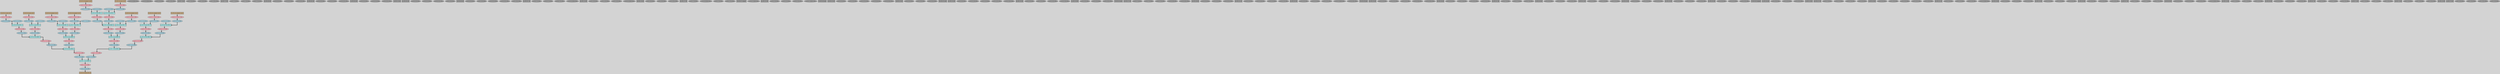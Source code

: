 digraph {
graph [bgcolor=lightgray];
 node [style=filled, fontname="times-bold", penwidth=2];
 edge [penwidth=4]; 
 splines=ortho;
LS_w32_c0_r0_memport_Load_6 [shape="rectangle" width=0.5 fontsize=12 fillcolor="#D2B48C" pos="0,0!"]
LS_w32_c0_r0_memport_inPinA [shape="oval" width=0.1 fontsize=10 fillcolor="#A9A9A9" pos="-1.3,1.3!"]
LS_w32_c0_r3_memport_inPinA [shape="oval" width=0.1 fontsize=10 fillcolor="#A9A9A9" pos="-1.3,19.3!"]
pe_w32_c1_r2_alu_inPinB [shape="oval" width=0.1 fontsize=10 fillcolor="#A9A9A9" pos="7.3,13.3!"]
pe_w32_c7_r4_alu_inPinB [shape="oval" width=0.1 fontsize=10 fillcolor="#ADD8E6" pos="43.3,25.3!"]
pe_w32_c7_r4_alu_outPinA [shape="oval" width=0.1 fontsize=10 fillcolor="#FFB6C1" pos="42,22!"]
pe_w32_c1_r2_alu_outPinA [shape="oval" width=0.1 fontsize=10 fillcolor="#A9A9A9" pos="6,10!"]
pe_w32_c7_r5_alu_FADD_25 [shape="rectangle" width=0.5 fontsize=12 fillcolor="#AFEEEE" pos="42,30!"]
pe_w32_c7_r5_alu_inPinA [shape="oval" width=0.1 fontsize=10 fillcolor="#ADD8E6" pos="40.7,31.3!"]
pe_w32_c7_r5_alu_inPinB [shape="oval" width=0.1 fontsize=10 fillcolor="#ADD8E6" pos="43.3,31.3!"]
pe_w32_c7_r5_alu_outPinA [shape="oval" width=0.1 fontsize=10 fillcolor="#FFB6C1" pos="42,28!"]
pe_w32_c7_r6_alu [shape="rectangle" width=0.5 fontsize=12 fillcolor="#A9A9A9" pos="42,36!"]
pe_w32_c7_r6_alu_inPinA [shape="oval" width=0.1 fontsize=10 fillcolor="#A9A9A9" pos="40.7,37.3!"]
pe_w32_c7_r6_alu_inPinB [shape="oval" width=0.1 fontsize=10 fillcolor="#A9A9A9" pos="43.3,37.3!"]
pe_w32_c7_r6_alu_outPinA [shape="oval" width=0.1 fontsize=10 fillcolor="#A9A9A9" pos="42,34!"]
pe_w32_c7_r7_alu [shape="rectangle" width=0.5 fontsize=12 fillcolor="#A9A9A9" pos="42,42!"]
pe_w32_c7_r7_alu_inPinA [shape="oval" width=0.1 fontsize=10 fillcolor="#A9A9A9" pos="40.7,43.3!"]
pe_w32_c7_r7_alu_inPinB [shape="oval" width=0.1 fontsize=10 fillcolor="#A9A9A9" pos="43.3,43.3!"]
pe_w32_c7_r7_alu_outPinA [shape="oval" width=0.1 fontsize=10 fillcolor="#A9A9A9" pos="42,40!"]
pe_w32_c8_r0_alu [shape="rectangle" width=0.5 fontsize=12 fillcolor="#A9A9A9" pos="48,0!"]
pe_w32_c8_r0_alu_inPinA [shape="oval" width=0.1 fontsize=10 fillcolor="#A9A9A9" pos="46.7,1.3!"]
pe_w32_c8_r0_alu_inPinB [shape="oval" width=0.1 fontsize=10 fillcolor="#A9A9A9" pos="49.3,1.3!"]
pe_w32_c8_r0_alu_outPinA [shape="oval" width=0.1 fontsize=10 fillcolor="#A9A9A9" pos="48,-2!"]
pe_w32_c8_r1_alu_FMUL_9 [shape="rectangle" width=0.5 fontsize=12 fillcolor="#AFEEEE" pos="48,6!"]
pe_w32_c8_r1_alu_inPinA [shape="oval" width=0.1 fontsize=10 fillcolor="#ADD8E6" pos="46.7,7.3!"]
pe_w32_c8_r1_alu_inPinB [shape="oval" width=0.1 fontsize=10 fillcolor="#ADD8E6" pos="49.3,7.3!"]
pe_w32_c8_r1_alu_outPinA [shape="oval" width=0.1 fontsize=10 fillcolor="#FFB6C1" pos="48,4!"]
LS_w32_c0_r3_memport_outPinA [shape="oval" width=0.1 fontsize=10 fillcolor="#FFB6C1" pos="0,16!"]
pe_w32_c8_r2_alu [shape="rectangle" width=0.5 fontsize=12 fillcolor="#A9A9A9" pos="48,12!"]
pe_w32_c8_r2_alu_inPinA [shape="oval" width=0.1 fontsize=10 fillcolor="#A9A9A9" pos="46.7,13.3!"]
pe_w32_c8_r2_alu_inPinB [shape="oval" width=0.1 fontsize=10 fillcolor="#A9A9A9" pos="49.3,13.3!"]
pe_w32_c8_r2_alu_outPinA [shape="oval" width=0.1 fontsize=10 fillcolor="#A9A9A9" pos="48,10!"]
pe_w32_c8_r3_alu_FMUL_16 [shape="rectangle" width=0.5 fontsize=12 fillcolor="#AFEEEE" pos="48,18!"]
pe_w32_c8_r3_alu_inPinA [shape="oval" width=0.1 fontsize=10 fillcolor="#ADD8E6" pos="46.7,19.3!"]
pe_w32_c8_r3_alu_inPinB [shape="oval" width=0.1 fontsize=10 fillcolor="#ADD8E6" pos="49.3,19.3!"]
pe_w32_c8_r3_alu_outPinA [shape="oval" width=0.1 fontsize=10 fillcolor="#FFB6C1" pos="48,16!"]
pe_w32_c8_r4_alu [shape="rectangle" width=0.5 fontsize=12 fillcolor="#A9A9A9" pos="48,24!"]
pe_w32_c8_r4_alu_inPinA [shape="oval" width=0.1 fontsize=10 fillcolor="#A9A9A9" pos="46.7,25.3!"]
pe_w32_c8_r4_alu_inPinB [shape="oval" width=0.1 fontsize=10 fillcolor="#A9A9A9" pos="49.3,25.3!"]
pe_w32_c8_r4_alu_outPinA [shape="oval" width=0.1 fontsize=10 fillcolor="#A9A9A9" pos="48,22!"]
pe_w32_c1_r3_alu [shape="rectangle" width=0.5 fontsize=12 fillcolor="#A9A9A9" pos="6,18!"]
pe_w32_c8_r5_alu [shape="rectangle" width=0.5 fontsize=12 fillcolor="#A9A9A9" pos="48,30!"]
pe_w32_c8_r5_alu_inPinA [shape="oval" width=0.1 fontsize=10 fillcolor="#A9A9A9" pos="46.7,31.3!"]
pe_w32_c8_r5_alu_inPinB [shape="oval" width=0.1 fontsize=10 fillcolor="#A9A9A9" pos="49.3,31.3!"]
pe_w32_c8_r5_alu_outPinA [shape="oval" width=0.1 fontsize=10 fillcolor="#A9A9A9" pos="48,28!"]
pe_w32_c1_r3_alu_inPinA [shape="oval" width=0.1 fontsize=10 fillcolor="#A9A9A9" pos="4.7,19.3!"]
pe_w32_c8_r6_alu [shape="rectangle" width=0.5 fontsize=12 fillcolor="#A9A9A9" pos="48,36!"]
pe_w32_c8_r6_alu_inPinA [shape="oval" width=0.1 fontsize=10 fillcolor="#A9A9A9" pos="46.7,37.3!"]
pe_w32_c1_r3_alu_inPinB [shape="oval" width=0.1 fontsize=10 fillcolor="#A9A9A9" pos="7.3,19.3!"]
pe_w32_c8_r6_alu_inPinB [shape="oval" width=0.1 fontsize=10 fillcolor="#A9A9A9" pos="49.3,37.3!"]
pe_w32_c8_r6_alu_outPinA [shape="oval" width=0.1 fontsize=10 fillcolor="#A9A9A9" pos="48,34!"]
pe_w32_c1_r3_alu_outPinA [shape="oval" width=0.1 fontsize=10 fillcolor="#A9A9A9" pos="6,16!"]
pe_w32_c8_r7_alu [shape="rectangle" width=0.5 fontsize=12 fillcolor="#A9A9A9" pos="48,42!"]
pe_w32_c8_r7_alu_inPinA [shape="oval" width=0.1 fontsize=10 fillcolor="#A9A9A9" pos="46.7,43.3!"]
pe_w32_c8_r7_alu_inPinB [shape="oval" width=0.1 fontsize=10 fillcolor="#A9A9A9" pos="49.3,43.3!"]
pe_w32_c8_r7_alu_outPinA [shape="oval" width=0.1 fontsize=10 fillcolor="#A9A9A9" pos="48,40!"]
LS_w32_c0_r4_memport_Load_5 [shape="rectangle" width=0.5 fontsize=12 fillcolor="#D2B48C" pos="0,24!"]
LS_w32_c0_r4_memport_inPinA [shape="oval" width=0.1 fontsize=10 fillcolor="#A9A9A9" pos="-1.3,25.3!"]
pe_w32_c1_r4_alu [shape="rectangle" width=0.5 fontsize=12 fillcolor="#A9A9A9" pos="6,24!"]
pe_w32_c1_r4_alu_inPinA [shape="oval" width=0.1 fontsize=10 fillcolor="#A9A9A9" pos="4.7,25.3!"]
pe_w32_c1_r4_alu_inPinB [shape="oval" width=0.1 fontsize=10 fillcolor="#A9A9A9" pos="7.3,25.3!"]
pe_w32_c1_r4_alu_outPinA [shape="oval" width=0.1 fontsize=10 fillcolor="#A9A9A9" pos="6,22!"]
LS_w32_c0_r4_memport_outPinA [shape="oval" width=0.1 fontsize=10 fillcolor="#FFB6C1" pos="0,22!"]
LS_w32_c0_r5_memport_Load_0 [shape="rectangle" width=0.5 fontsize=12 fillcolor="#D2B48C" pos="0,30!"]
pe_w32_c1_r5_alu_FMUL_13 [shape="rectangle" width=0.5 fontsize=12 fillcolor="#AFEEEE" pos="6,30!"]
pe_w32_c1_r5_alu_inPinA [shape="oval" width=0.1 fontsize=10 fillcolor="#ADD8E6" pos="4.7,31.3!"]
pe_w32_c1_r5_alu_inPinB [shape="oval" width=0.1 fontsize=10 fillcolor="#ADD8E6" pos="7.3,31.3!"]
pe_w32_c1_r5_alu_outPinA [shape="oval" width=0.1 fontsize=10 fillcolor="#FFB6C1" pos="6,28!"]
LS_w32_c0_r5_memport_inPinA [shape="oval" width=0.1 fontsize=10 fillcolor="#A9A9A9" pos="-1.3,31.3!"]
LS_w32_c0_r5_memport_outPinA [shape="oval" width=0.1 fontsize=10 fillcolor="#FFB6C1" pos="0,28!"]
pe_w32_c1_r6_alu [shape="rectangle" width=0.5 fontsize=12 fillcolor="#A9A9A9" pos="6,36!"]
pe_w32_c1_r6_alu_inPinA [shape="oval" width=0.1 fontsize=10 fillcolor="#A9A9A9" pos="4.7,37.3!"]
pe_w32_c1_r6_alu_inPinB [shape="oval" width=0.1 fontsize=10 fillcolor="#A9A9A9" pos="7.3,37.3!"]
pe_w32_c1_r6_alu_outPinA [shape="oval" width=0.1 fontsize=10 fillcolor="#A9A9A9" pos="6,34!"]
LS_w32_c0_r6_memport_Load_2 [shape="rectangle" width=0.5 fontsize=12 fillcolor="#D2B48C" pos="0,36!"]
pe_w32_c1_r7_alu [shape="rectangle" width=0.5 fontsize=12 fillcolor="#A9A9A9" pos="6,42!"]
pe_w32_c1_r7_alu_inPinA [shape="oval" width=0.1 fontsize=10 fillcolor="#A9A9A9" pos="4.7,43.3!"]
LS_w32_c0_r6_memport_inPinA [shape="oval" width=0.1 fontsize=10 fillcolor="#A9A9A9" pos="-1.3,37.3!"]
pe_w32_c1_r7_alu_inPinB [shape="oval" width=0.1 fontsize=10 fillcolor="#A9A9A9" pos="7.3,43.3!"]
pe_w32_c1_r7_alu_outPinA [shape="oval" width=0.1 fontsize=10 fillcolor="#A9A9A9" pos="6,40!"]
LS_w32_c0_r0_memport_outPinA [shape="oval" width=0.1 fontsize=10 fillcolor="#FFB6C1" pos="0,-2!"]
LS_w32_c0_r6_memport_outPinA [shape="oval" width=0.1 fontsize=10 fillcolor="#FFB6C1" pos="0,34!"]
pe_w32_c2_r0_alu_FMUL_12 [shape="rectangle" width=0.5 fontsize=12 fillcolor="#AFEEEE" pos="12,0!"]
pe_w32_c2_r0_alu_inPinA [shape="oval" width=0.1 fontsize=10 fillcolor="#ADD8E6" pos="10.7,1.3!"]
pe_w32_c2_r0_alu_inPinB [shape="oval" width=0.1 fontsize=10 fillcolor="#ADD8E6" pos="13.3,1.3!"]
pe_w32_c2_r0_alu_outPinA [shape="oval" width=0.1 fontsize=10 fillcolor="#FFB6C1" pos="12,-2!"]
LS_w32_c0_r7_memport [shape="rectangle" width=0.5 fontsize=12 fillcolor="#A9A9A9" pos="0,42!"]
LS_w32_c0_r7_memport_inPinA [shape="oval" width=0.1 fontsize=10 fillcolor="#A9A9A9" pos="-1.3,43.3!"]
pe_w32_c2_r1_alu [shape="rectangle" width=0.5 fontsize=12 fillcolor="#A9A9A9" pos="12,6!"]
pe_w32_c2_r1_alu_inPinA [shape="oval" width=0.1 fontsize=10 fillcolor="#A9A9A9" pos="10.7,7.3!"]
pe_w32_c2_r1_alu_inPinB [shape="oval" width=0.1 fontsize=10 fillcolor="#A9A9A9" pos="13.3,7.3!"]
pe_w32_c2_r1_alu_outPinA [shape="oval" width=0.1 fontsize=10 fillcolor="#A9A9A9" pos="12,4!"]
LS_w32_c0_r7_memport_outPinA [shape="oval" width=0.1 fontsize=10 fillcolor="#A9A9A9" pos="0,40!"]
LS_w32_c9_r0_mem [shape="rectangle" width=0.5 fontsize=12 fillcolor="#A9A9A9" pos="54,0!"]
pe_w32_c2_r2_alu [shape="rectangle" width=0.5 fontsize=12 fillcolor="#A9A9A9" pos="12,12!"]
pe_w32_c2_r2_alu_inPinA [shape="oval" width=0.1 fontsize=10 fillcolor="#A9A9A9" pos="10.7,13.3!"]
pe_w32_c2_r2_alu_inPinB [shape="oval" width=0.1 fontsize=10 fillcolor="#A9A9A9" pos="13.3,13.3!"]
pe_w32_c2_r2_alu_outPinA [shape="oval" width=0.1 fontsize=10 fillcolor="#A9A9A9" pos="12,10!"]
LS_w32_c9_r0_mem_inPinA [shape="oval" width=0.1 fontsize=10 fillcolor="#A9A9A9" pos="52.7,1.3!"]
LS_w32_c9_r0_mem_outPinA [shape="oval" width=0.1 fontsize=10 fillcolor="#A9A9A9" pos="54,-2!"]
pe_w32_c2_r3_alu [shape="rectangle" width=0.5 fontsize=12 fillcolor="#A9A9A9" pos="12,18!"]
pe_w32_c2_r3_alu_inPinA [shape="oval" width=0.1 fontsize=10 fillcolor="#A9A9A9" pos="10.7,19.3!"]
pe_w32_c2_r3_alu_inPinB [shape="oval" width=0.1 fontsize=10 fillcolor="#A9A9A9" pos="13.3,19.3!"]
pe_w32_c2_r3_alu_outPinA [shape="oval" width=0.1 fontsize=10 fillcolor="#A9A9A9" pos="12,16!"]
LS_w32_c9_r1_mem [shape="rectangle" width=0.5 fontsize=12 fillcolor="#A9A9A9" pos="54,6!"]
pe_w32_c2_r4_alu [shape="rectangle" width=0.5 fontsize=12 fillcolor="#A9A9A9" pos="12,24!"]
pe_w32_c2_r4_alu_inPinA [shape="oval" width=0.1 fontsize=10 fillcolor="#A9A9A9" pos="10.7,25.3!"]
LS_w32_c9_r1_mem_inPinA [shape="oval" width=0.1 fontsize=10 fillcolor="#A9A9A9" pos="52.7,7.3!"]
pe_w32_c2_r4_alu_inPinB [shape="oval" width=0.1 fontsize=10 fillcolor="#A9A9A9" pos="13.3,25.3!"]
pe_w32_c2_r4_alu_outPinA [shape="oval" width=0.1 fontsize=10 fillcolor="#A9A9A9" pos="12,22!"]
LS_w32_c9_r1_mem_outPinA [shape="oval" width=0.1 fontsize=10 fillcolor="#A9A9A9" pos="54,4!"]
pe_w32_c2_r5_alu [shape="rectangle" width=0.5 fontsize=12 fillcolor="#A9A9A9" pos="12,30!"]
pe_w32_c2_r5_alu_inPinA [shape="oval" width=0.1 fontsize=10 fillcolor="#A9A9A9" pos="10.7,31.3!"]
pe_w32_c2_r5_alu_inPinB [shape="oval" width=0.1 fontsize=10 fillcolor="#A9A9A9" pos="13.3,31.3!"]
pe_w32_c2_r5_alu_outPinA [shape="oval" width=0.1 fontsize=10 fillcolor="#A9A9A9" pos="12,28!"]
LS_w32_c0_r1_memport_Load_3 [shape="rectangle" width=0.5 fontsize=12 fillcolor="#D2B48C" pos="0,6!"]
LS_w32_c9_r2_mem_Load_4 [shape="rectangle" width=0.5 fontsize=12 fillcolor="#D2B48C" pos="54,12!"]
LS_w32_c9_r2_mem_inPinA [shape="oval" width=0.1 fontsize=10 fillcolor="#A9A9A9" pos="52.7,13.3!"]
pe_w32_c2_r6_alu [shape="rectangle" width=0.5 fontsize=12 fillcolor="#A9A9A9" pos="12,36!"]
pe_w32_c2_r6_alu_inPinA [shape="oval" width=0.1 fontsize=10 fillcolor="#A9A9A9" pos="10.7,37.3!"]
pe_w32_c2_r6_alu_inPinB [shape="oval" width=0.1 fontsize=10 fillcolor="#A9A9A9" pos="13.3,37.3!"]
pe_w32_c2_r6_alu_outPinA [shape="oval" width=0.1 fontsize=10 fillcolor="#A9A9A9" pos="12,34!"]
LS_w32_c9_r2_mem_outPinA [shape="oval" width=0.1 fontsize=10 fillcolor="#FFB6C1" pos="54,10!"]
LS_w32_c9_r3_mem [shape="rectangle" width=0.5 fontsize=12 fillcolor="#A9A9A9" pos="54,18!"]
pe_w32_c2_r7_alu [shape="rectangle" width=0.5 fontsize=12 fillcolor="#A9A9A9" pos="12,42!"]
pe_w32_c2_r7_alu_inPinA [shape="oval" width=0.1 fontsize=10 fillcolor="#A9A9A9" pos="10.7,43.3!"]
pe_w32_c2_r7_alu_inPinB [shape="oval" width=0.1 fontsize=10 fillcolor="#A9A9A9" pos="13.3,43.3!"]
pe_w32_c2_r7_alu_outPinA [shape="oval" width=0.1 fontsize=10 fillcolor="#A9A9A9" pos="12,40!"]
LS_w32_c9_r3_mem_inPinA [shape="oval" width=0.1 fontsize=10 fillcolor="#A9A9A9" pos="52.7,19.3!"]
LS_w32_c9_r3_mem_outPinA [shape="oval" width=0.1 fontsize=10 fillcolor="#A9A9A9" pos="54,16!"]
pe_w32_c3_r0_alu [shape="rectangle" width=0.5 fontsize=12 fillcolor="#A9A9A9" pos="18,0!"]
pe_w32_c3_r0_alu_inPinA [shape="oval" width=0.1 fontsize=10 fillcolor="#A9A9A9" pos="16.7,1.3!"]
pe_w32_c3_r0_alu_inPinB [shape="oval" width=0.1 fontsize=10 fillcolor="#A9A9A9" pos="19.3,1.3!"]
pe_w32_c3_r0_alu_outPinA [shape="oval" width=0.1 fontsize=10 fillcolor="#A9A9A9" pos="18,-2!"]
LS_w32_c9_r4_mem_Load_8 [shape="rectangle" width=0.5 fontsize=12 fillcolor="#D2B48C" pos="54,24!"]
pe_w32_c3_r1_alu [shape="rectangle" width=0.5 fontsize=12 fillcolor="#A9A9A9" pos="18,6!"]
pe_w32_c3_r1_alu_inPinA [shape="oval" width=0.1 fontsize=10 fillcolor="#A9A9A9" pos="16.7,7.3!"]
LS_w32_c9_r4_mem_inPinA [shape="oval" width=0.1 fontsize=10 fillcolor="#A9A9A9" pos="52.7,25.3!"]
pe_w32_c3_r1_alu_inPinB [shape="oval" width=0.1 fontsize=10 fillcolor="#A9A9A9" pos="19.3,7.3!"]
pe_w32_c3_r1_alu_outPinA [shape="oval" width=0.1 fontsize=10 fillcolor="#A9A9A9" pos="18,4!"]
LS_w32_c9_r4_mem_outPinA [shape="oval" width=0.1 fontsize=10 fillcolor="#FFB6C1" pos="54,22!"]
pe_w32_c3_r2_alu [shape="rectangle" width=0.5 fontsize=12 fillcolor="#A9A9A9" pos="18,12!"]
pe_w32_c3_r2_alu_inPinA [shape="oval" width=0.1 fontsize=10 fillcolor="#A9A9A9" pos="16.7,13.3!"]
pe_w32_c3_r2_alu_inPinB [shape="oval" width=0.1 fontsize=10 fillcolor="#A9A9A9" pos="19.3,13.3!"]
pe_w32_c3_r2_alu_outPinA [shape="oval" width=0.1 fontsize=10 fillcolor="#A9A9A9" pos="18,10!"]
LS_w32_c9_r5_mem_Store_26 [shape="rectangle" width=0.5 fontsize=12 fillcolor="#D2B48C" pos="54,30!"]
LS_w32_c0_r1_memport_inPinA [shape="oval" width=0.1 fontsize=10 fillcolor="#A9A9A9" pos="-1.3,7.3!"]
LS_w32_c9_r5_mem_inPinA [shape="oval" width=0.1 fontsize=10 fillcolor="#ADD8E6" pos="52.7,31.3!"]
pe_w32_c3_r3_alu_FMUL_15 [shape="rectangle" width=0.5 fontsize=12 fillcolor="#AFEEEE" pos="18,18!"]
pe_w32_c3_r3_alu_inPinA [shape="oval" width=0.1 fontsize=10 fillcolor="#ADD8E6" pos="16.7,19.3!"]
pe_w32_c3_r3_alu_inPinB [shape="oval" width=0.1 fontsize=10 fillcolor="#ADD8E6" pos="19.3,19.3!"]
pe_w32_c3_r3_alu_outPinA [shape="oval" width=0.1 fontsize=10 fillcolor="#FFB6C1" pos="18,16!"]
LS_w32_c9_r5_mem_outPinA [shape="oval" width=0.1 fontsize=10 fillcolor="#A9A9A9" pos="54,28!"]
LS_w32_c9_r6_mem [shape="rectangle" width=0.5 fontsize=12 fillcolor="#A9A9A9" pos="54,36!"]
pe_w32_c3_r4_alu [shape="rectangle" width=0.5 fontsize=12 fillcolor="#A9A9A9" pos="18,24!"]
pe_w32_c3_r4_alu_inPinA [shape="oval" width=0.1 fontsize=10 fillcolor="#A9A9A9" pos="16.7,25.3!"]
pe_w32_c3_r4_alu_inPinB [shape="oval" width=0.1 fontsize=10 fillcolor="#A9A9A9" pos="19.3,25.3!"]
pe_w32_c3_r4_alu_outPinA [shape="oval" width=0.1 fontsize=10 fillcolor="#A9A9A9" pos="18,22!"]
LS_w32_c9_r6_mem_inPinA [shape="oval" width=0.1 fontsize=10 fillcolor="#A9A9A9" pos="52.7,37.3!"]
LS_w32_c9_r6_mem_outPinA [shape="oval" width=0.1 fontsize=10 fillcolor="#A9A9A9" pos="54,34!"]
pe_w32_c3_r5_alu_FMUL_17 [shape="rectangle" width=0.5 fontsize=12 fillcolor="#AFEEEE" pos="18,30!"]
pe_w32_c3_r5_alu_inPinA [shape="oval" width=0.1 fontsize=10 fillcolor="#ADD8E6" pos="16.7,31.3!"]
pe_w32_c3_r5_alu_inPinB [shape="oval" width=0.1 fontsize=10 fillcolor="#ADD8E6" pos="19.3,31.3!"]
pe_w32_c3_r5_alu_outPinA [shape="oval" width=0.1 fontsize=10 fillcolor="#FFB6C1" pos="18,28!"]
LS_w32_c9_r7_mem_Load_7 [shape="rectangle" width=0.5 fontsize=12 fillcolor="#D2B48C" pos="54,42!"]
pe_w32_c3_r6_alu [shape="rectangle" width=0.5 fontsize=12 fillcolor="#A9A9A9" pos="18,36!"]
pe_w32_c3_r6_alu_inPinA [shape="oval" width=0.1 fontsize=10 fillcolor="#A9A9A9" pos="16.7,37.3!"]
LS_w32_c9_r7_mem_inPinA [shape="oval" width=0.1 fontsize=10 fillcolor="#A9A9A9" pos="52.7,43.3!"]
pe_w32_c3_r6_alu_inPinB [shape="oval" width=0.1 fontsize=10 fillcolor="#A9A9A9" pos="19.3,37.3!"]
pe_w32_c3_r6_alu_outPinA [shape="oval" width=0.1 fontsize=10 fillcolor="#A9A9A9" pos="18,34!"]
LS_w32_c9_r7_mem_outPinA [shape="oval" width=0.1 fontsize=10 fillcolor="#FFB6C1" pos="54,40!"]
pe_w32_c3_r7_alu [shape="rectangle" width=0.5 fontsize=12 fillcolor="#A9A9A9" pos="18,42!"]
pe_w32_c3_r7_alu_inPinA [shape="oval" width=0.1 fontsize=10 fillcolor="#A9A9A9" pos="16.7,43.3!"]
pe_w32_c3_r7_alu_inPinB [shape="oval" width=0.1 fontsize=10 fillcolor="#A9A9A9" pos="19.3,43.3!"]
pe_w32_c3_r7_alu_outPinA [shape="oval" width=0.1 fontsize=10 fillcolor="#A9A9A9" pos="18,40!"]
pe_w32_c4_r0_alu [shape="rectangle" width=0.5 fontsize=12 fillcolor="#A9A9A9" pos="24,0!"]
pe_w32_c4_r0_alu_inPinA [shape="oval" width=0.1 fontsize=10 fillcolor="#A9A9A9" pos="22.7,1.3!"]
pe_w32_c4_r0_alu_inPinB [shape="oval" width=0.1 fontsize=10 fillcolor="#A9A9A9" pos="25.3,1.3!"]
pe_w32_c4_r0_alu_outPinA [shape="oval" width=0.1 fontsize=10 fillcolor="#A9A9A9" pos="24,-2!"]
LS_w32_c0_r1_memport_outPinA [shape="oval" width=0.1 fontsize=10 fillcolor="#FFB6C1" pos="0,4!"]
pe_w32_c4_r1_alu [shape="rectangle" width=0.5 fontsize=12 fillcolor="#A9A9A9" pos="24,6!"]
pe_w32_c4_r1_alu_inPinA [shape="oval" width=0.1 fontsize=10 fillcolor="#A9A9A9" pos="22.7,7.3!"]
pe_w32_c4_r1_alu_inPinB [shape="oval" width=0.1 fontsize=10 fillcolor="#A9A9A9" pos="25.3,7.3!"]
pe_w32_c4_r1_alu_outPinA [shape="oval" width=0.1 fontsize=10 fillcolor="#A9A9A9" pos="24,4!"]
pe_w32_c4_r2_alu [shape="rectangle" width=0.5 fontsize=12 fillcolor="#A9A9A9" pos="24,12!"]
pe_w32_c4_r2_alu_inPinA [shape="oval" width=0.1 fontsize=10 fillcolor="#A9A9A9" pos="22.7,13.3!"]
pe_w32_c4_r2_alu_inPinB [shape="oval" width=0.1 fontsize=10 fillcolor="#A9A9A9" pos="25.3,13.3!"]
pe_w32_c4_r2_alu_outPinA [shape="oval" width=0.1 fontsize=10 fillcolor="#A9A9A9" pos="24,10!"]
pe_w32_c4_r3_alu [shape="rectangle" width=0.5 fontsize=12 fillcolor="#A9A9A9" pos="24,18!"]
pe_w32_c4_r3_alu_inPinA [shape="oval" width=0.1 fontsize=10 fillcolor="#A9A9A9" pos="22.7,19.3!"]
pe_w32_c4_r3_alu_inPinB [shape="oval" width=0.1 fontsize=10 fillcolor="#A9A9A9" pos="25.3,19.3!"]
pe_w32_c4_r3_alu_outPinA [shape="oval" width=0.1 fontsize=10 fillcolor="#A9A9A9" pos="24,16!"]
pe_w32_c4_r4_alu_FADD_24 [shape="rectangle" width=0.5 fontsize=12 fillcolor="#AFEEEE" pos="24,24!"]
pe_w32_c4_r4_alu_inPinA [shape="oval" width=0.1 fontsize=10 fillcolor="#ADD8E6" pos="22.7,25.3!"]
pe_w32_c4_r4_alu_inPinB [shape="oval" width=0.1 fontsize=10 fillcolor="#ADD8E6" pos="25.3,25.3!"]
pe_w32_c4_r4_alu_outPinA [shape="oval" width=0.1 fontsize=10 fillcolor="#FFB6C1" pos="24,22!"]
pe_w32_c4_r5_alu [shape="rectangle" width=0.5 fontsize=12 fillcolor="#A9A9A9" pos="24,30!"]
pe_w32_c4_r5_alu_inPinA [shape="oval" width=0.1 fontsize=10 fillcolor="#A9A9A9" pos="22.7,31.3!"]
pe_w32_c4_r5_alu_inPinB [shape="oval" width=0.1 fontsize=10 fillcolor="#A9A9A9" pos="25.3,31.3!"]
pe_w32_c4_r5_alu_outPinA [shape="oval" width=0.1 fontsize=10 fillcolor="#A9A9A9" pos="24,28!"]
LS_w32_c0_r2_memport [shape="rectangle" width=0.5 fontsize=12 fillcolor="#A9A9A9" pos="0,12!"]
pe_w32_c4_r6_alu [shape="rectangle" width=0.5 fontsize=12 fillcolor="#A9A9A9" pos="24,36!"]
pe_w32_c4_r6_alu_inPinA [shape="oval" width=0.1 fontsize=10 fillcolor="#A9A9A9" pos="22.7,37.3!"]
pe_w32_c4_r6_alu_inPinB [shape="oval" width=0.1 fontsize=10 fillcolor="#A9A9A9" pos="25.3,37.3!"]
pe_w32_c4_r6_alu_outPinA [shape="oval" width=0.1 fontsize=10 fillcolor="#A9A9A9" pos="24,34!"]
pe_w32_c1_r0_alu [shape="rectangle" width=0.5 fontsize=12 fillcolor="#A9A9A9" pos="6,0!"]
pe_w32_c4_r7_alu [shape="rectangle" width=0.5 fontsize=12 fillcolor="#A9A9A9" pos="24,42!"]
pe_w32_c4_r7_alu_inPinA [shape="oval" width=0.1 fontsize=10 fillcolor="#A9A9A9" pos="22.7,43.3!"]
pe_w32_c4_r7_alu_inPinB [shape="oval" width=0.1 fontsize=10 fillcolor="#A9A9A9" pos="25.3,43.3!"]
pe_w32_c4_r7_alu_outPinA [shape="oval" width=0.1 fontsize=10 fillcolor="#A9A9A9" pos="24,40!"]
pe_w32_c1_r0_alu_inPinA [shape="oval" width=0.1 fontsize=10 fillcolor="#A9A9A9" pos="4.7,1.3!"]
pe_w32_c5_r0_alu [shape="rectangle" width=0.5 fontsize=12 fillcolor="#A9A9A9" pos="30,0!"]
pe_w32_c5_r0_alu_inPinA [shape="oval" width=0.1 fontsize=10 fillcolor="#A9A9A9" pos="28.7,1.3!"]
pe_w32_c1_r0_alu_inPinB [shape="oval" width=0.1 fontsize=10 fillcolor="#A9A9A9" pos="7.3,1.3!"]
pe_w32_c5_r0_alu_inPinB [shape="oval" width=0.1 fontsize=10 fillcolor="#A9A9A9" pos="31.3,1.3!"]
pe_w32_c5_r0_alu_outPinA [shape="oval" width=0.1 fontsize=10 fillcolor="#A9A9A9" pos="30,-2!"]
pe_w32_c1_r0_alu_outPinA [shape="oval" width=0.1 fontsize=10 fillcolor="#A9A9A9" pos="6,-2!"]
pe_w32_c5_r1_alu [shape="rectangle" width=0.5 fontsize=12 fillcolor="#A9A9A9" pos="30,6!"]
pe_w32_c5_r1_alu_inPinA [shape="oval" width=0.1 fontsize=10 fillcolor="#A9A9A9" pos="28.7,7.3!"]
pe_w32_c5_r1_alu_inPinB [shape="oval" width=0.1 fontsize=10 fillcolor="#A9A9A9" pos="31.3,7.3!"]
pe_w32_c5_r1_alu_outPinA [shape="oval" width=0.1 fontsize=10 fillcolor="#A9A9A9" pos="30,4!"]
pe_w32_c5_r2_alu_FMUL_10 [shape="rectangle" width=0.5 fontsize=12 fillcolor="#AFEEEE" pos="30,12!"]
pe_w32_c5_r2_alu_inPinA [shape="oval" width=0.1 fontsize=10 fillcolor="#ADD8E6" pos="28.7,13.3!"]
pe_w32_c5_r2_alu_inPinB [shape="oval" width=0.1 fontsize=10 fillcolor="#ADD8E6" pos="31.3,13.3!"]
pe_w32_c5_r2_alu_outPinA [shape="oval" width=0.1 fontsize=10 fillcolor="#FFB6C1" pos="30,10!"]
pe_w32_c5_r3_alu_FADD_20 [shape="rectangle" width=0.5 fontsize=12 fillcolor="#AFEEEE" pos="30,18!"]
pe_w32_c5_r3_alu_inPinA [shape="oval" width=0.1 fontsize=10 fillcolor="#ADD8E6" pos="28.7,19.3!"]
pe_w32_c5_r3_alu_inPinB [shape="oval" width=0.1 fontsize=10 fillcolor="#ADD8E6" pos="31.3,19.3!"]
pe_w32_c5_r3_alu_outPinA [shape="oval" width=0.1 fontsize=10 fillcolor="#FFB6C1" pos="30,16!"]
LS_w32_c0_r2_memport_inPinA [shape="oval" width=0.1 fontsize=10 fillcolor="#A9A9A9" pos="-1.3,13.3!"]
pe_w32_c5_r4_alu [shape="rectangle" width=0.5 fontsize=12 fillcolor="#A9A9A9" pos="30,24!"]
pe_w32_c5_r4_alu_inPinA [shape="oval" width=0.1 fontsize=10 fillcolor="#A9A9A9" pos="28.7,25.3!"]
pe_w32_c5_r4_alu_inPinB [shape="oval" width=0.1 fontsize=10 fillcolor="#A9A9A9" pos="31.3,25.3!"]
pe_w32_c5_r4_alu_outPinA [shape="oval" width=0.1 fontsize=10 fillcolor="#A9A9A9" pos="30,22!"]
pe_w32_c5_r5_alu [shape="rectangle" width=0.5 fontsize=12 fillcolor="#A9A9A9" pos="30,30!"]
pe_w32_c5_r5_alu_inPinA [shape="oval" width=0.1 fontsize=10 fillcolor="#A9A9A9" pos="28.7,31.3!"]
pe_w32_c5_r5_alu_inPinB [shape="oval" width=0.1 fontsize=10 fillcolor="#A9A9A9" pos="31.3,31.3!"]
pe_w32_c5_r5_alu_outPinA [shape="oval" width=0.1 fontsize=10 fillcolor="#A9A9A9" pos="30,28!"]
pe_w32_c5_r6_alu [shape="rectangle" width=0.5 fontsize=12 fillcolor="#A9A9A9" pos="30,36!"]
pe_w32_c5_r6_alu_inPinA [shape="oval" width=0.1 fontsize=10 fillcolor="#A9A9A9" pos="28.7,37.3!"]
pe_w32_c5_r6_alu_inPinB [shape="oval" width=0.1 fontsize=10 fillcolor="#A9A9A9" pos="31.3,37.3!"]
pe_w32_c5_r6_alu_outPinA [shape="oval" width=0.1 fontsize=10 fillcolor="#A9A9A9" pos="30,34!"]
pe_w32_c5_r7_alu [shape="rectangle" width=0.5 fontsize=12 fillcolor="#A9A9A9" pos="30,42!"]
pe_w32_c5_r7_alu_inPinA [shape="oval" width=0.1 fontsize=10 fillcolor="#A9A9A9" pos="28.7,43.3!"]
pe_w32_c5_r7_alu_inPinB [shape="oval" width=0.1 fontsize=10 fillcolor="#A9A9A9" pos="31.3,43.3!"]
pe_w32_c5_r7_alu_outPinA [shape="oval" width=0.1 fontsize=10 fillcolor="#A9A9A9" pos="30,40!"]
pe_w32_c6_r0_alu [shape="rectangle" width=0.5 fontsize=12 fillcolor="#A9A9A9" pos="36,0!"]
pe_w32_c6_r0_alu_inPinA [shape="oval" width=0.1 fontsize=10 fillcolor="#A9A9A9" pos="34.7,1.3!"]
pe_w32_c6_r0_alu_inPinB [shape="oval" width=0.1 fontsize=10 fillcolor="#A9A9A9" pos="37.3,1.3!"]
pe_w32_c6_r0_alu_outPinA [shape="oval" width=0.1 fontsize=10 fillcolor="#A9A9A9" pos="36,-2!"]
LS_w32_c0_r2_memport_outPinA [shape="oval" width=0.1 fontsize=10 fillcolor="#A9A9A9" pos="0,10!"]
pe_w32_c1_r1_alu [shape="rectangle" width=0.5 fontsize=12 fillcolor="#A9A9A9" pos="6,6!"]
pe_w32_c6_r1_alu_FMUL_14 [shape="rectangle" width=0.5 fontsize=12 fillcolor="#AFEEEE" pos="36,6!"]
pe_w32_c6_r1_alu_inPinA [shape="oval" width=0.1 fontsize=10 fillcolor="#ADD8E6" pos="34.7,7.3!"]
pe_w32_c6_r1_alu_inPinB [shape="oval" width=0.1 fontsize=10 fillcolor="#ADD8E6" pos="37.3,7.3!"]
pe_w32_c6_r1_alu_outPinA [shape="oval" width=0.1 fontsize=10 fillcolor="#FFB6C1" pos="36,4!"]
pe_w32_c1_r1_alu_inPinA [shape="oval" width=0.1 fontsize=10 fillcolor="#A9A9A9" pos="4.7,7.3!"]
pe_w32_c6_r2_alu_FADD_23 [shape="rectangle" width=0.5 fontsize=12 fillcolor="#AFEEEE" pos="36,12!"]
pe_w32_c6_r2_alu_inPinA [shape="oval" width=0.1 fontsize=10 fillcolor="#ADD8E6" pos="34.7,13.3!"]
pe_w32_c1_r1_alu_inPinB [shape="oval" width=0.1 fontsize=10 fillcolor="#A9A9A9" pos="7.3,7.3!"]
pe_w32_c6_r2_alu_inPinB [shape="oval" width=0.1 fontsize=10 fillcolor="#ADD8E6" pos="37.3,13.3!"]
pe_w32_c6_r2_alu_outPinA [shape="oval" width=0.1 fontsize=10 fillcolor="#FFB6C1" pos="36,10!"]
pe_w32_c1_r1_alu_outPinA [shape="oval" width=0.1 fontsize=10 fillcolor="#A9A9A9" pos="6,4!"]
pe_w32_c6_r3_alu_FADD_22 [shape="rectangle" width=0.5 fontsize=12 fillcolor="#AFEEEE" pos="36,18!"]
pe_w32_c6_r3_alu_inPinA [shape="oval" width=0.1 fontsize=10 fillcolor="#ADD8E6" pos="34.7,19.3!"]
pe_w32_c6_r3_alu_inPinB [shape="oval" width=0.1 fontsize=10 fillcolor="#ADD8E6" pos="37.3,19.3!"]
pe_w32_c6_r3_alu_outPinA [shape="oval" width=0.1 fontsize=10 fillcolor="#FFB6C1" pos="36,16!"]
pe_w32_c6_r4_alu_FADD_19 [shape="rectangle" width=0.5 fontsize=12 fillcolor="#AFEEEE" pos="36,24!"]
pe_w32_c6_r4_alu_inPinA [shape="oval" width=0.1 fontsize=10 fillcolor="#ADD8E6" pos="34.7,25.3!"]
pe_w32_c6_r4_alu_inPinB [shape="oval" width=0.1 fontsize=10 fillcolor="#ADD8E6" pos="37.3,25.3!"]
pe_w32_c6_r4_alu_outPinA [shape="oval" width=0.1 fontsize=10 fillcolor="#FFB6C1" pos="36,22!"]
pe_w32_c6_r5_alu_FADD_21 [shape="rectangle" width=0.5 fontsize=12 fillcolor="#AFEEEE" pos="36,30!"]
pe_w32_c6_r5_alu_inPinA [shape="oval" width=0.1 fontsize=10 fillcolor="#ADD8E6" pos="34.7,31.3!"]
pe_w32_c6_r5_alu_inPinB [shape="oval" width=0.1 fontsize=10 fillcolor="#ADD8E6" pos="37.3,31.3!"]
pe_w32_c6_r5_alu_outPinA [shape="oval" width=0.1 fontsize=10 fillcolor="#FFB6C1" pos="36,28!"]
pe_w32_c6_r6_alu [shape="rectangle" width=0.5 fontsize=12 fillcolor="#A9A9A9" pos="36,36!"]
pe_w32_c6_r6_alu_inPinA [shape="oval" width=0.1 fontsize=10 fillcolor="#A9A9A9" pos="34.7,37.3!"]
pe_w32_c6_r6_alu_inPinB [shape="oval" width=0.1 fontsize=10 fillcolor="#A9A9A9" pos="37.3,37.3!"]
pe_w32_c6_r6_alu_outPinA [shape="oval" width=0.1 fontsize=10 fillcolor="#A9A9A9" pos="36,34!"]
LS_w32_c0_r3_memport_Load_1 [shape="rectangle" width=0.5 fontsize=12 fillcolor="#D2B48C" pos="0,18!"]
pe_w32_c6_r7_alu [shape="rectangle" width=0.5 fontsize=12 fillcolor="#A9A9A9" pos="36,42!"]
pe_w32_c6_r7_alu_inPinA [shape="oval" width=0.1 fontsize=10 fillcolor="#A9A9A9" pos="34.7,43.3!"]
pe_w32_c6_r7_alu_inPinB [shape="oval" width=0.1 fontsize=10 fillcolor="#A9A9A9" pos="37.3,43.3!"]
pe_w32_c6_r7_alu_outPinA [shape="oval" width=0.1 fontsize=10 fillcolor="#A9A9A9" pos="36,40!"]
pe_w32_c7_r0_alu_FMUL_11 [shape="rectangle" width=0.5 fontsize=12 fillcolor="#AFEEEE" pos="42,0!"]
pe_w32_c7_r0_alu_inPinA [shape="oval" width=0.1 fontsize=10 fillcolor="#ADD8E6" pos="40.7,1.3!"]
pe_w32_c7_r0_alu_inPinB [shape="oval" width=0.1 fontsize=10 fillcolor="#ADD8E6" pos="43.3,1.3!"]
pe_w32_c7_r0_alu_outPinA [shape="oval" width=0.1 fontsize=10 fillcolor="#FFB6C1" pos="42,-2!"]
pe_w32_c7_r1_alu [shape="rectangle" width=0.5 fontsize=12 fillcolor="#A9A9A9" pos="42,6!"]
pe_w32_c7_r1_alu_inPinA [shape="oval" width=0.1 fontsize=10 fillcolor="#A9A9A9" pos="40.7,7.3!"]
pe_w32_c7_r1_alu_inPinB [shape="oval" width=0.1 fontsize=10 fillcolor="#A9A9A9" pos="43.3,7.3!"]
pe_w32_c7_r1_alu_outPinA [shape="oval" width=0.1 fontsize=10 fillcolor="#A9A9A9" pos="42,4!"]
pe_w32_c7_r2_alu [shape="rectangle" width=0.5 fontsize=12 fillcolor="#A9A9A9" pos="42,12!"]
pe_w32_c7_r2_alu_inPinA [shape="oval" width=0.1 fontsize=10 fillcolor="#A9A9A9" pos="40.7,13.3!"]
pe_w32_c7_r2_alu_inPinB [shape="oval" width=0.1 fontsize=10 fillcolor="#A9A9A9" pos="43.3,13.3!"]
pe_w32_c7_r2_alu_outPinA [shape="oval" width=0.1 fontsize=10 fillcolor="#A9A9A9" pos="42,10!"]
pe_w32_c1_r2_alu [shape="rectangle" width=0.5 fontsize=12 fillcolor="#A9A9A9" pos="6,12!"]
pe_w32_c7_r3_alu [shape="rectangle" width=0.5 fontsize=12 fillcolor="#A9A9A9" pos="42,18!"]
pe_w32_c7_r3_alu_inPinA [shape="oval" width=0.1 fontsize=10 fillcolor="#A9A9A9" pos="40.7,19.3!"]
pe_w32_c7_r3_alu_inPinB [shape="oval" width=0.1 fontsize=10 fillcolor="#A9A9A9" pos="43.3,19.3!"]
pe_w32_c7_r3_alu_outPinA [shape="oval" width=0.1 fontsize=10 fillcolor="#A9A9A9" pos="42,16!"]
pe_w32_c1_r2_alu_inPinA [shape="oval" width=0.1 fontsize=10 fillcolor="#A9A9A9" pos="4.7,13.3!"]
pe_w32_c7_r4_alu_FADD_18 [shape="rectangle" width=0.5 fontsize=12 fillcolor="#AFEEEE" pos="42,24!"]
pe_w32_c7_r4_alu_inPinA [shape="oval" width=0.1 fontsize=10 fillcolor="#ADD8E6" pos="40.7,25.3!"]
pe_w32_c7_r4_alu_FADD_18 -> pe_w32_c7_r4_alu_outPinA
pe_w32_c7_r4_alu_inPinA -> pe_w32_c7_r4_alu_FADD_18
pe_w32_c7_r4_alu_inPinB -> pe_w32_c7_r4_alu_FADD_18
pe_w32_c7_r4_alu_outPinA -> pe_w32_c7_r5_alu_inPinA
pe_w32_c6_r4_alu_FADD_19 -> pe_w32_c6_r4_alu_outPinA
pe_w32_c6_r4_alu_inPinA -> pe_w32_c6_r4_alu_FADD_19
pe_w32_c6_r4_alu_inPinB -> pe_w32_c6_r4_alu_FADD_19
pe_w32_c6_r4_alu_outPinA -> pe_w32_c7_r5_alu_inPinB
pe_w32_c5_r3_alu_FADD_20 -> pe_w32_c5_r3_alu_outPinA
pe_w32_c5_r3_alu_inPinA -> pe_w32_c5_r3_alu_FADD_20
pe_w32_c5_r3_alu_inPinB -> pe_w32_c5_r3_alu_FADD_20
pe_w32_c5_r3_alu_outPinA -> pe_w32_c7_r4_alu_inPinA
pe_w32_c6_r5_alu_FADD_21 -> pe_w32_c6_r5_alu_outPinA
pe_w32_c6_r5_alu_inPinA -> pe_w32_c6_r5_alu_FADD_21
pe_w32_c6_r5_alu_inPinB -> pe_w32_c6_r5_alu_FADD_21
pe_w32_c6_r5_alu_outPinA -> pe_w32_c6_r4_alu_inPinA
pe_w32_c6_r3_alu_FADD_22 -> pe_w32_c6_r3_alu_outPinA
pe_w32_c6_r3_alu_inPinA -> pe_w32_c6_r3_alu_FADD_22
pe_w32_c6_r3_alu_inPinB -> pe_w32_c6_r3_alu_FADD_22
pe_w32_c6_r3_alu_outPinA -> pe_w32_c7_r4_alu_inPinB
pe_w32_c6_r2_alu_FADD_23 -> pe_w32_c6_r2_alu_outPinA
pe_w32_c6_r2_alu_inPinA -> pe_w32_c6_r2_alu_FADD_23
pe_w32_c6_r2_alu_inPinB -> pe_w32_c6_r2_alu_FADD_23
pe_w32_c6_r2_alu_outPinA -> pe_w32_c6_r4_alu_inPinB
pe_w32_c4_r4_alu_FADD_24 -> pe_w32_c4_r4_alu_outPinA
pe_w32_c4_r4_alu_inPinA -> pe_w32_c4_r4_alu_FADD_24
pe_w32_c4_r4_alu_inPinB -> pe_w32_c4_r4_alu_FADD_24
pe_w32_c4_r4_alu_outPinA -> pe_w32_c5_r3_alu_inPinA
pe_w32_c7_r5_alu_FADD_25 -> pe_w32_c7_r5_alu_outPinA
pe_w32_c7_r5_alu_inPinA -> pe_w32_c7_r5_alu_FADD_25
pe_w32_c7_r5_alu_inPinB -> pe_w32_c7_r5_alu_FADD_25
pe_w32_c7_r5_alu_outPinA -> LS_w32_c9_r5_mem_inPinA
LS_w32_c9_r5_mem_inPinA -> LS_w32_c9_r5_mem_Store_26
pe_w32_c5_r2_alu_FMUL_10 -> pe_w32_c5_r2_alu_outPinA
pe_w32_c5_r2_alu_inPinA -> pe_w32_c5_r2_alu_FMUL_10
pe_w32_c5_r2_alu_inPinB -> pe_w32_c5_r2_alu_FMUL_10
pe_w32_c5_r2_alu_outPinA -> pe_w32_c6_r2_alu_inPinB
pe_w32_c7_r0_alu_FMUL_11 -> pe_w32_c7_r0_alu_outPinA
pe_w32_c7_r0_alu_inPinA -> pe_w32_c7_r0_alu_FMUL_11
pe_w32_c7_r0_alu_inPinB -> pe_w32_c7_r0_alu_FMUL_11
pe_w32_c7_r0_alu_outPinA -> pe_w32_c6_r2_alu_inPinA
pe_w32_c2_r0_alu_FMUL_12 -> pe_w32_c2_r0_alu_outPinA
pe_w32_c2_r0_alu_inPinA -> pe_w32_c2_r0_alu_FMUL_12
pe_w32_c2_r0_alu_inPinB -> pe_w32_c2_r0_alu_FMUL_12
pe_w32_c2_r0_alu_outPinA -> pe_w32_c6_r3_alu_inPinA
pe_w32_c1_r5_alu_FMUL_13 -> pe_w32_c1_r5_alu_outPinA
pe_w32_c1_r5_alu_inPinA -> pe_w32_c1_r5_alu_FMUL_13
pe_w32_c1_r5_alu_inPinB -> pe_w32_c1_r5_alu_FMUL_13
pe_w32_c1_r5_alu_outPinA -> pe_w32_c6_r5_alu_inPinB
pe_w32_c6_r1_alu_FMUL_14 -> pe_w32_c6_r1_alu_outPinA
pe_w32_c6_r1_alu_inPinA -> pe_w32_c6_r1_alu_FMUL_14
pe_w32_c6_r1_alu_inPinB -> pe_w32_c6_r1_alu_FMUL_14
pe_w32_c6_r1_alu_outPinA -> pe_w32_c5_r3_alu_inPinB
pe_w32_c3_r3_alu_FMUL_15 -> pe_w32_c3_r3_alu_outPinA
pe_w32_c3_r3_alu_inPinA -> pe_w32_c3_r3_alu_FMUL_15
pe_w32_c3_r3_alu_inPinB -> pe_w32_c3_r3_alu_FMUL_15
pe_w32_c3_r3_alu_outPinA -> pe_w32_c4_r4_alu_inPinB
pe_w32_c8_r3_alu_FMUL_16 -> pe_w32_c8_r3_alu_outPinA
pe_w32_c8_r3_alu_inPinA -> pe_w32_c8_r3_alu_FMUL_16
pe_w32_c8_r3_alu_inPinB -> pe_w32_c8_r3_alu_FMUL_16
pe_w32_c8_r3_alu_outPinA -> pe_w32_c6_r5_alu_inPinA
pe_w32_c3_r5_alu_FMUL_17 -> pe_w32_c3_r5_alu_outPinA
pe_w32_c3_r5_alu_inPinA -> pe_w32_c3_r5_alu_FMUL_17
pe_w32_c3_r5_alu_inPinB -> pe_w32_c3_r5_alu_FMUL_17
pe_w32_c3_r5_alu_outPinA -> pe_w32_c4_r4_alu_inPinA
pe_w32_c8_r1_alu_FMUL_9 -> pe_w32_c8_r1_alu_outPinA
pe_w32_c8_r1_alu_inPinA -> pe_w32_c8_r1_alu_FMUL_9
pe_w32_c8_r1_alu_inPinB -> pe_w32_c8_r1_alu_FMUL_9
pe_w32_c8_r1_alu_outPinA -> pe_w32_c6_r3_alu_inPinB
LS_w32_c0_r5_memport_Load_0 -> LS_w32_c0_r5_memport_outPinA
LS_w32_c0_r5_memport_outPinA -> pe_w32_c8_r1_alu_inPinB
LS_w32_c0_r3_memport_Load_1 -> LS_w32_c0_r3_memport_outPinA
LS_w32_c0_r3_memport_outPinA -> pe_w32_c5_r2_alu_inPinB
LS_w32_c0_r6_memport_Load_2 -> LS_w32_c0_r6_memport_outPinA
LS_w32_c0_r6_memport_outPinA -> pe_w32_c7_r0_alu_inPinB
LS_w32_c0_r1_memport_Load_3 -> LS_w32_c0_r1_memport_outPinA
LS_w32_c0_r1_memport_outPinA -> pe_w32_c2_r0_alu_inPinB
LS_w32_c9_r2_mem_Load_4 -> LS_w32_c9_r2_mem_outPinA
LS_w32_c9_r2_mem_outPinA -> pe_w32_c1_r5_alu_inPinB
LS_w32_c0_r4_memport_Load_5 -> LS_w32_c0_r4_memport_outPinA
LS_w32_c0_r4_memport_outPinA -> pe_w32_c6_r1_alu_inPinB
LS_w32_c0_r0_memport_Load_6 -> LS_w32_c0_r0_memport_outPinA
LS_w32_c0_r0_memport_outPinA -> pe_w32_c3_r3_alu_inPinB
LS_w32_c9_r7_mem_Load_7 -> LS_w32_c9_r7_mem_outPinA
LS_w32_c9_r7_mem_outPinA -> pe_w32_c8_r3_alu_inPinB
LS_w32_c9_r4_mem_Load_8 -> LS_w32_c9_r4_mem_outPinA
LS_w32_c9_r4_mem_outPinA -> pe_w32_c3_r5_alu_inPinB
}

